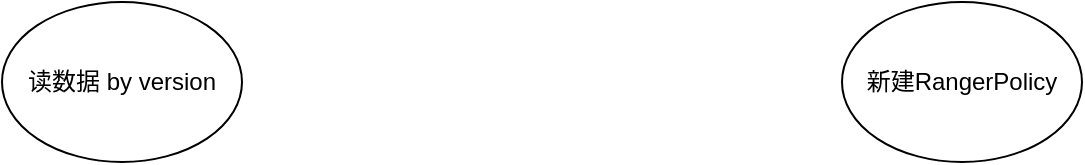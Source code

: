 <mxfile version="15.5.0" type="github">
  <diagram id="iZJsxV2bJSg2qXfRbZwv" name="Page-1">
    <mxGraphModel dx="1185" dy="635" grid="1" gridSize="10" guides="1" tooltips="1" connect="1" arrows="1" fold="1" page="1" pageScale="1" pageWidth="827" pageHeight="1169" math="0" shadow="0">
      <root>
        <mxCell id="0" />
        <mxCell id="1" parent="0" />
        <mxCell id="_8PKinQ_9wPxz596dJLB-27" value="&lt;span&gt;新建RangerPolicy&lt;/span&gt;" style="ellipse;whiteSpace=wrap;html=1;" vertex="1" parent="1">
          <mxGeometry x="560" y="120" width="120" height="80" as="geometry" />
        </mxCell>
        <mxCell id="_8PKinQ_9wPxz596dJLB-28" value="读数据 by version" style="ellipse;whiteSpace=wrap;html=1;" vertex="1" parent="1">
          <mxGeometry x="140" y="120" width="120" height="80" as="geometry" />
        </mxCell>
      </root>
    </mxGraphModel>
  </diagram>
</mxfile>
